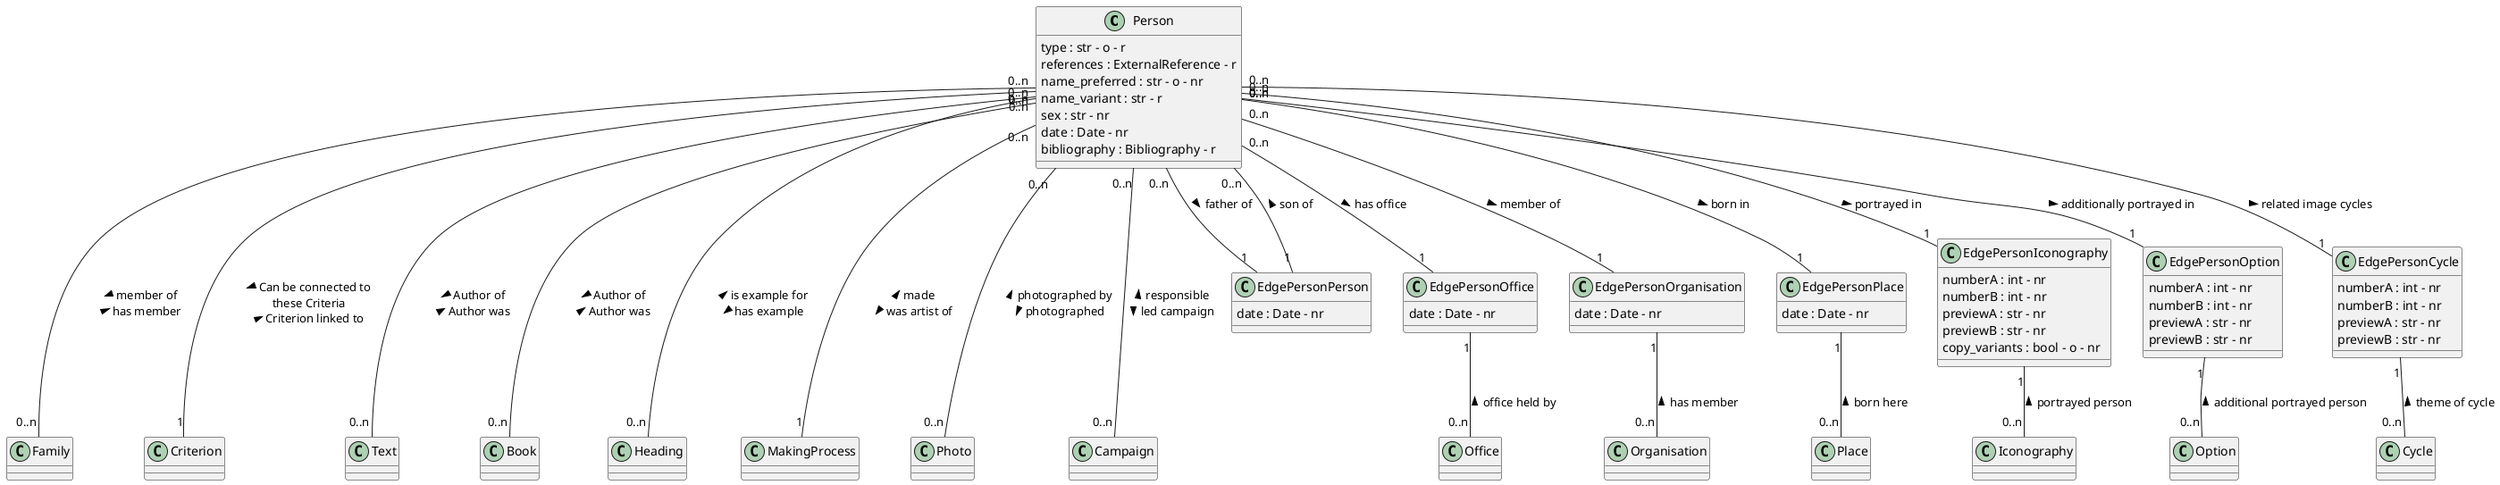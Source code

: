 @startuml Person
class Person
Person : type : str - o - r
Person : references : ExternalReference - r
Person : name_preferred : str - o - nr
Person : name_variant : str - r
Person : sex : str - nr
Person : date : Date - nr
Person : bibliography : Bibliography - r


class Person 

class Family

class Office

class Organisation

class Place 

class Iconography

class Option 
    
class Criterion

class Cycle

class Text 

class Book

class Heading

class MakingProcess

class Photo

class Campaign

class EdgePersonPerson
EdgePersonPerson : date : Date - nr

class EdgePersonOffice
EdgePersonOffice : date : Date - nr

class EdgePersonOrganisation
EdgePersonOrganisation : date : Date - nr

class EdgePersonPlace
EdgePersonPlace : date : Date - nr

class EdgePersonIconography
EdgePersonIconography : numberA : int - nr
EdgePersonIconography : numberB : int - nr
EdgePersonIconography : previewA : str - nr
EdgePersonIconography : previewB : str - nr
EdgePersonIconography : copy_variants : bool - o - nr

class EdgePersonOption
EdgePersonOption : numberA : int - nr
EdgePersonOption : numberB : int - nr
EdgePersonOption : previewA : str - nr
EdgePersonOption : previewB : str - nr

class EdgePersonCycle
EdgePersonCycle : numberA : int - nr
EdgePersonCycle : numberB : int - nr
EdgePersonCycle : previewA : str - nr
EdgePersonCycle : previewB : str - nr

Person "0..n" -- "1" EdgePersonPerson : father of >
EdgePersonPerson "1" -- "0..n" Person : son of >

Person "0..n" --- "0..n" Family : > member of \n has member <

Person "0..n" -- "1" EdgePersonOffice : has office >
EdgePersonOffice "1" -- "0..n" Office : office held by <

Person "0..n" -- "1" EdgePersonOrganisation : member of >
EdgePersonOrganisation "1" -- "0..n" Organisation : has member <

Person "0..n" -- "1" EdgePersonPlace : born in >
EdgePersonPlace "1" -- "0..n" Place : born here <

Person "0..n" -- "1" EdgePersonIconography : portrayed in >
EdgePersonIconography "1" -- "0..n" Iconography : portrayed person <

Person "0..n" -- "1" EdgePersonOption : additionally portrayed in >
EdgePersonOption "1" -- "0..n" Option : additional portrayed person <

Person "0..n" --- "1" Criterion : > Can be connected to \n these Criteria \n Criterion linked to <

Person "0..n" -- "1" EdgePersonCycle : related image cycles >
EdgePersonCycle "1" -- "0..n" Cycle : theme of cycle <

Person "0..n" --- "0..n" Text : > Author of \n Author was < 

Person "0..n" --- "0..n" Book : > Author of \n Author was < 

Person "0..n" --- "0..n" Heading : < is example for \n has example >

Person "0..n" --- "1" MakingProcess : < made \n was artist of >

Person "0..n" --- "0..n" Photo : < photographed by \n photographed >

Person "0..n" --- "0..n" Campaign : < responsible \n led campaign >

@enduml 
